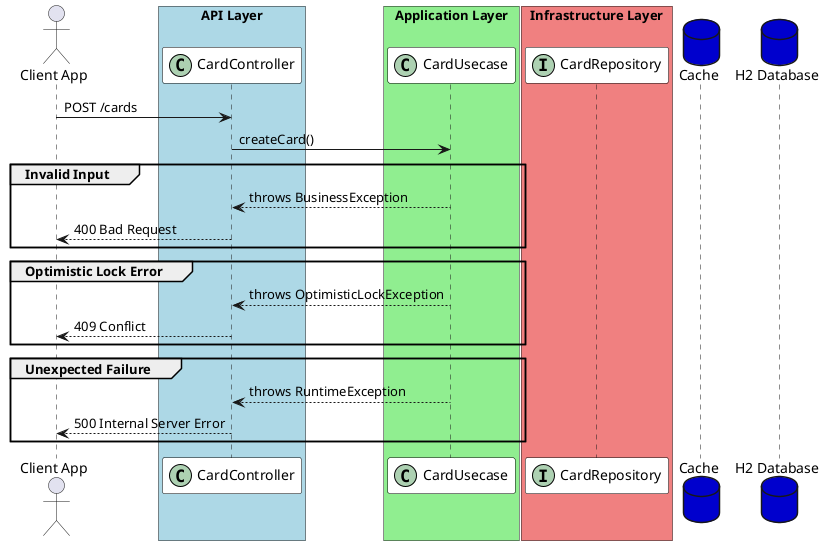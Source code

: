 @startuml
skinparam sequenceParticipantBorderColor Black
skinparam sequenceParticipantBackgroundColor #FFFFFF

actor user as "Client App"

box "API Layer" #LightBlue
participant "CardController" as controller <<(C,#ADD1B2)>>
end box

box "Application Layer" #LightGreen
participant "CardUsecase" as usecase <<(C,#ADD1B2)>>
end box

box "Infrastructure Layer" #LightCoral
participant "CardRepository" as cardRepo <<(I,#ADD1B2)>>
end box

database "Cache" as cache #MediumBlue
database "H2 Database" as db #MediumBlue

user -> controller : POST /cards
controller -> usecase : createCard()

group Invalid Input
  usecase --> controller : throws BusinessException
  controller --> user : 400 Bad Request
end

group Optimistic Lock Error
  usecase --> controller : throws OptimisticLockException
  controller --> user : 409 Conflict
end

group Unexpected Failure
  usecase --> controller : throws RuntimeException
  controller --> user : 500 Internal Server Error
end
@enduml